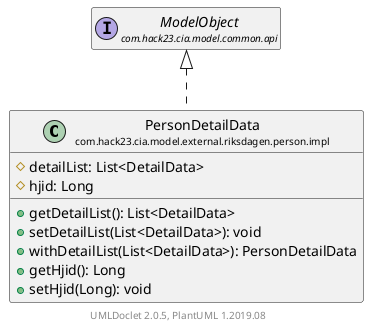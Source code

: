 @startuml
    set namespaceSeparator none
    hide empty fields
    hide empty methods

    class "<size:14>PersonDetailData\n<size:10>com.hack23.cia.model.external.riksdagen.person.impl" as com.hack23.cia.model.external.riksdagen.person.impl.PersonDetailData [[PersonDetailData.html]] {
        #detailList: List<DetailData>
        #hjid: Long
        +getDetailList(): List<DetailData>
        +setDetailList(List<DetailData>): void
        +withDetailList(List<DetailData>): PersonDetailData
        +getHjid(): Long
        +setHjid(Long): void
    }

    interface "<size:14>ModelObject\n<size:10>com.hack23.cia.model.common.api" as com.hack23.cia.model.common.api.ModelObject

    com.hack23.cia.model.common.api.ModelObject <|.. com.hack23.cia.model.external.riksdagen.person.impl.PersonDetailData

    center footer UMLDoclet 2.0.5, PlantUML 1.2019.08
@enduml
